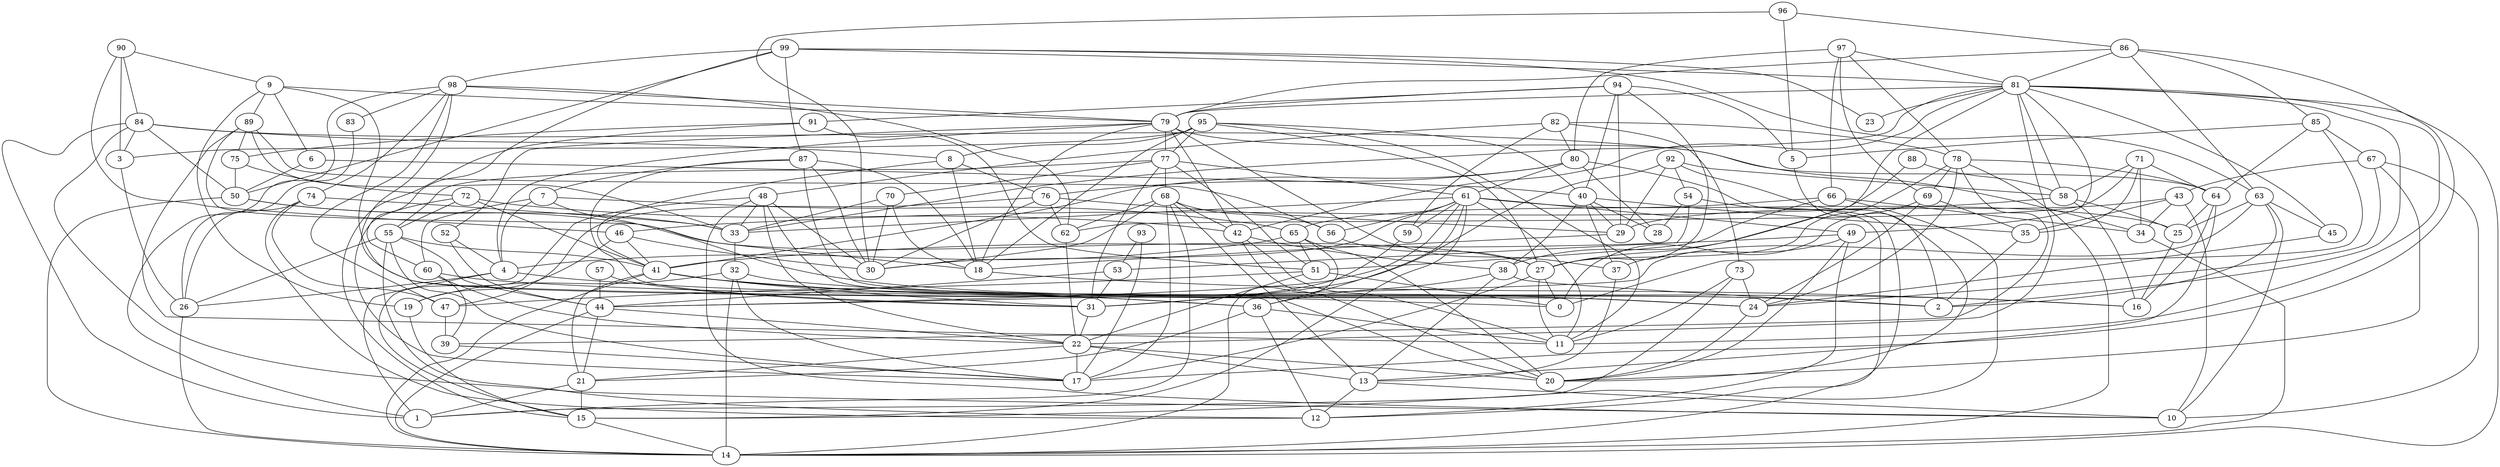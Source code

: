 digraph GG_graph {

subgraph G_graph {
edge [color = black]
"34" -> "14" [dir = none]
"60" -> "39" [dir = none]
"60" -> "22" [dir = none]
"48" -> "30" [dir = none]
"48" -> "22" [dir = none]
"48" -> "33" [dir = none]
"43" -> "10" [dir = none]
"43" -> "35" [dir = none]
"96" -> "5" [dir = none]
"96" -> "30" [dir = none]
"96" -> "86" [dir = none]
"36" -> "12" [dir = none]
"36" -> "21" [dir = none]
"5" -> "2" [dir = none]
"63" -> "25" [dir = none]
"63" -> "45" [dir = none]
"63" -> "2" [dir = none]
"42" -> "11" [dir = none]
"42" -> "20" [dir = none]
"9" -> "79" [dir = none]
"9" -> "19" [dir = none]
"9" -> "89" [dir = none]
"9" -> "24" [dir = none]
"9" -> "6" [dir = none]
"74" -> "33" [dir = none]
"74" -> "47" [dir = none]
"13" -> "10" [dir = none]
"64" -> "13" [dir = none]
"94" -> "79" [dir = none]
"94" -> "40" [dir = none]
"94" -> "29" [dir = none]
"94" -> "91" [dir = none]
"37" -> "13" [dir = none]
"46" -> "30" [dir = none]
"46" -> "19" [dir = none]
"51" -> "47" [dir = none]
"51" -> "0" [dir = none]
"51" -> "22" [dir = none]
"22" -> "13" [dir = none]
"22" -> "21" [dir = none]
"22" -> "20" [dir = none]
"85" -> "67" [dir = none]
"76" -> "47" [dir = none]
"76" -> "62" [dir = none]
"77" -> "70" [dir = none]
"77" -> "55" [dir = none]
"77" -> "51" [dir = none]
"77" -> "61" [dir = none]
"77" -> "31" [dir = none]
"68" -> "13" [dir = none]
"68" -> "17" [dir = none]
"68" -> "56" [dir = none]
"68" -> "30" [dir = none]
"6" -> "50" [dir = none]
"6" -> "40" [dir = none]
"79" -> "42" [dir = none]
"79" -> "77" [dir = none]
"79" -> "18" [dir = none]
"56" -> "27" [dir = none]
"72" -> "41" [dir = none]
"72" -> "55" [dir = none]
"72" -> "17" [dir = none]
"7" -> "65" [dir = none]
"7" -> "4" [dir = none]
"7" -> "2" [dir = none]
"65" -> "51" [dir = none]
"65" -> "4" [dir = none]
"65" -> "14" [dir = none]
"29" -> "18" [dir = none]
"99" -> "60" [dir = none]
"99" -> "87" [dir = none]
"99" -> "81" [dir = none]
"99" -> "23" [dir = none]
"52" -> "4" [dir = none]
"52" -> "44" [dir = none]
"89" -> "33" [dir = none]
"89" -> "56" [dir = none]
"98" -> "74" [dir = none]
"98" -> "79" [dir = none]
"98" -> "47" [dir = none]
"98" -> "1" [dir = none]
"98" -> "83" [dir = none]
"82" -> "48" [dir = none]
"82" -> "78" [dir = none]
"82" -> "59" [dir = none]
"18" -> "16" [dir = none]
"73" -> "24" [dir = none]
"73" -> "11" [dir = none]
"71" -> "58" [dir = none]
"71" -> "35" [dir = none]
"92" -> "31" [dir = none]
"92" -> "29" [dir = none]
"67" -> "24" [dir = none]
"67" -> "10" [dir = none]
"50" -> "18" [dir = none]
"50" -> "14" [dir = none]
"59" -> "31" [dir = none]
"70" -> "18" [dir = none]
"70" -> "33" [dir = none]
"66" -> "34" [dir = none]
"66" -> "65" [dir = none]
"61" -> "49" [dir = none]
"61" -> "11" [dir = none]
"61" -> "56" [dir = none]
"61" -> "36" [dir = none]
"61" -> "30" [dir = none]
"61" -> "33" [dir = none]
"61" -> "44" [dir = none]
"38" -> "2" [dir = none]
"38" -> "13" [dir = none]
"38" -> "36" [dir = none]
"53" -> "44" [dir = none]
"53" -> "31" [dir = none]
"88" -> "58" [dir = none]
"88" -> "38" [dir = none]
"39" -> "17" [dir = none]
"90" -> "46" [dir = none]
"90" -> "84" [dir = none]
"90" -> "9" [dir = none]
"95" -> "40" [dir = none]
"95" -> "3" [dir = none]
"95" -> "18" [dir = none]
"95" -> "27" [dir = none]
"95" -> "11" [dir = none]
"95" -> "8" [dir = none]
"81" -> "14" [dir = none]
"81" -> "23" [dir = none]
"81" -> "22" [dir = none]
"81" -> "27" [dir = none]
"81" -> "79" [dir = none]
"81" -> "42" [dir = none]
"81" -> "45" [dir = none]
"81" -> "2" [dir = none]
"81" -> "58" [dir = none]
"81" -> "49" [dir = none]
"69" -> "35" [dir = none]
"69" -> "0" [dir = none]
"87" -> "30" [dir = none]
"87" -> "31" [dir = none]
"87" -> "7" [dir = none]
"87" -> "24" [dir = none]
"87" -> "18" [dir = none]
"8" -> "41" [dir = none]
"44" -> "22" [dir = none]
"27" -> "0" [dir = none]
"27" -> "17" [dir = none]
"40" -> "35" [dir = none]
"40" -> "38" [dir = none]
"40" -> "29" [dir = none]
"40" -> "37" [dir = none]
"40" -> "28" [dir = none]
"57" -> "44" [dir = none]
"57" -> "31" [dir = none]
"62" -> "22" [dir = none]
"3" -> "26" [dir = none]
"55" -> "41" [dir = none]
"55" -> "12" [dir = none]
"55" -> "26" [dir = none]
"97" -> "66" [dir = none]
"97" -> "78" [dir = none]
"97" -> "81" [dir = none]
"97" -> "69" [dir = none]
"97" -> "80" [dir = none]
"15" -> "14" [dir = none]
"41" -> "21" [dir = none]
"41" -> "31" [dir = none]
"83" -> "26" [dir = none]
"75" -> "50" [dir = none]
"91" -> "51" [dir = none]
"91" -> "75" [dir = none]
"25" -> "16" [dir = none]
"32" -> "17" [dir = none]
"32" -> "2" [dir = none]
"21" -> "15" [dir = none]
"26" -> "14" [dir = none]
"54" -> "28" [dir = none]
"54" -> "12" [dir = none]
"24" -> "20" [dir = none]
"86" -> "85" [dir = none]
"86" -> "63" [dir = none]
"86" -> "81" [dir = none]
"58" -> "25" [dir = none]
"58" -> "16" [dir = none]
"58" -> "46" [dir = none]
"84" -> "64" [dir = none]
"84" -> "10" [dir = none]
"84" -> "50" [dir = none]
"84" -> "1" [dir = none]
"84" -> "3" [dir = none]
"78" -> "69" [dir = none]
"78" -> "24" [dir = none]
"78" -> "27" [dir = none]
"78" -> "64" [dir = none]
"93" -> "17" [dir = none]
"93" -> "53" [dir = none]
"80" -> "28" [dir = none]
"80" -> "76" [dir = none]
"80" -> "61" [dir = none]
"79" -> "52" [dir = none]
"31" -> "22" [dir = none]
"99" -> "63" [dir = none]
"22" -> "17" [dir = none]
"44" -> "21" [dir = none]
"85" -> "64" [dir = none]
"48" -> "10" [dir = none]
"81" -> "11" [dir = none]
"68" -> "62" [dir = none]
"49" -> "20" [dir = none]
"91" -> "15" [dir = none]
"79" -> "34" [dir = none]
"76" -> "29" [dir = none]
"92" -> "54" [dir = none]
"41" -> "24" [dir = none]
"55" -> "44" [dir = none]
"4" -> "1" [dir = none]
"49" -> "41" [dir = none]
"49" -> "37" [dir = none]
"8" -> "76" [dir = none]
"36" -> "11" [dir = none]
"43" -> "34" [dir = none]
"92" -> "20" [dir = none]
"67" -> "43" [dir = none]
"48" -> "20" [dir = none]
"65" -> "20" [dir = none]
"84" -> "8" [dir = none]
"95" -> "77" [dir = none]
"63" -> "44" [dir = none]
"48" -> "15" [dir = none]
"66" -> "51" [dir = none]
"27" -> "11" [dir = none]
"33" -> "32" [dir = none]
"67" -> "20" [dir = none]
"78" -> "39" [dir = none]
"47" -> "39" [dir = none]
"92" -> "58" [dir = none]
"80" -> "14" [dir = none]
"55" -> "17" [dir = none]
"49" -> "12" [dir = none]
"72" -> "42" [dir = none]
"70" -> "30" [dir = none]
"68" -> "42" [dir = none]
"64" -> "16" [dir = none]
"64" -> "25" [dir = none]
"86" -> "79" [dir = none]
"4" -> "36" [dir = none]
"82" -> "80" [dir = none]
"77" -> "68" [dir = none]
"76" -> "30" [dir = none]
"81" -> "33" [dir = none]
"41" -> "36" [dir = none]
"74" -> "26" [dir = none]
"94" -> "5" [dir = none]
"32" -> "14" [dir = none]
"4" -> "26" [dir = none]
"21" -> "1" [dir = none]
"89" -> "27" [dir = none]
"89" -> "11" [dir = none]
"41" -> "14" [dir = none]
"61" -> "25" [dir = none]
"50" -> "33" [dir = none]
"74" -> "12" [dir = none]
"79" -> "4" [dir = none]
"60" -> "16" [dir = none]
"80" -> "41" [dir = none]
"99" -> "98" [dir = none]
"98" -> "62" [dir = none]
"66" -> "15" [dir = none]
"73" -> "1" [dir = none]
"90" -> "3" [dir = none]
"45" -> "24" [dir = none]
"75" -> "72" [dir = none]
"82" -> "73" [dir = none]
"78" -> "14" [dir = none]
"8" -> "18" [dir = none]
"42" -> "38" [dir = none]
"54" -> "53" [dir = none]
"13" -> "12" [dir = none]
"19" -> "15" [dir = none]
"86" -> "17" [dir = none]
"71" -> "64" [dir = none]
"79" -> "37" [dir = none]
"44" -> "14" [dir = none]
"99" -> "50" [dir = none]
"71" -> "62" [dir = none]
"85" -> "0" [dir = none]
"46" -> "41" [dir = none]
"69" -> "24" [dir = none]
"63" -> "10" [dir = none]
"98" -> "0" [dir = none]
"35" -> "2" [dir = none]
"7" -> "60" [dir = none]
"61" -> "59" [dir = none]
"71" -> "34" [dir = none]
"43" -> "29" [dir = none]
"89" -> "75" [dir = none]
"32" -> "19" [dir = none]
"61" -> "15" [dir = none]
"85" -> "5" [dir = none]
"94" -> "27" [dir = none]
"68" -> "1" [dir = none]
}

}
